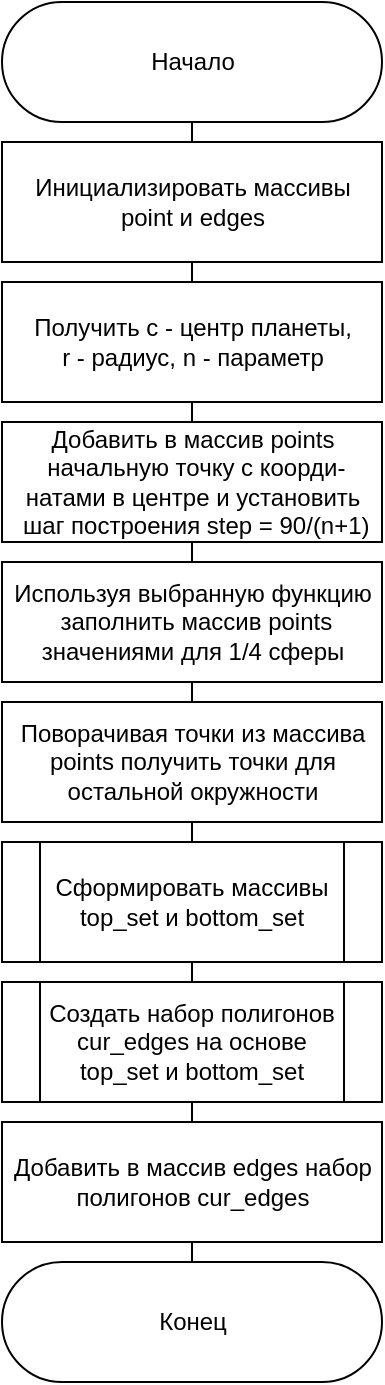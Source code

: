 <mxfile version="20.3.0" type="device"><diagram id="ic-7tsL27hPFkEpflNzU" name="Страница 1"><mxGraphModel dx="1351" dy="839" grid="1" gridSize="10" guides="1" tooltips="1" connect="1" arrows="1" fold="1" page="1" pageScale="1" pageWidth="827" pageHeight="1169" math="0" shadow="0"><root><mxCell id="0"/><mxCell id="1" parent="0"/><mxCell id="uicQXTGF-FQhzPvcu4-W-1" style="edgeStyle=orthogonalEdgeStyle;rounded=0;orthogonalLoop=1;jettySize=auto;html=1;exitX=0.5;exitY=0.5;exitDx=0;exitDy=30;exitPerimeter=0;entryX=0.5;entryY=0;entryDx=0;entryDy=0;endArrow=none;endFill=0;" parent="1" source="uicQXTGF-FQhzPvcu4-W-2" target="uicQXTGF-FQhzPvcu4-W-3" edge="1"><mxGeometry relative="1" as="geometry"/></mxCell><mxCell id="uicQXTGF-FQhzPvcu4-W-2" value="Начало" style="html=1;dashed=0;whitespace=wrap;shape=mxgraph.dfd.start" parent="1" vertex="1"><mxGeometry x="263" y="30" width="190" height="60" as="geometry"/></mxCell><mxCell id="uicQXTGF-FQhzPvcu4-W-3" value="Инициализировать массивы&lt;br&gt;point и edges" style="html=1;dashed=0;whitespace=wrap;" parent="1" vertex="1"><mxGeometry x="263" y="100" width="190" height="60" as="geometry"/></mxCell><mxCell id="uicQXTGF-FQhzPvcu4-W-4" style="edgeStyle=orthogonalEdgeStyle;rounded=0;orthogonalLoop=1;jettySize=auto;html=1;exitX=0.5;exitY=0;exitDx=0;exitDy=0;exitPerimeter=0;entryX=0.5;entryY=1;entryDx=0;entryDy=0;endArrow=none;endFill=0;" parent="1" target="uicQXTGF-FQhzPvcu4-W-3" edge="1"><mxGeometry relative="1" as="geometry"><mxPoint x="358" y="170" as="sourcePoint"/></mxGeometry></mxCell><mxCell id="uicQXTGF-FQhzPvcu4-W-16" value="Получить с - центр планеты, &lt;br&gt;r - радиус, n - параметр" style="html=1;dashed=0;whitespace=wrap;" parent="1" vertex="1"><mxGeometry x="263" y="170" width="190" height="60" as="geometry"/></mxCell><mxCell id="uicQXTGF-FQhzPvcu4-W-17" style="edgeStyle=orthogonalEdgeStyle;rounded=0;orthogonalLoop=1;jettySize=auto;html=1;exitX=0.5;exitY=0;exitDx=0;exitDy=0;entryX=0.5;entryY=1;entryDx=0;entryDy=0;endArrow=none;endFill=0;" parent="1" source="uicQXTGF-FQhzPvcu4-W-18" target="uicQXTGF-FQhzPvcu4-W-16" edge="1"><mxGeometry relative="1" as="geometry"/></mxCell><mxCell id="uicQXTGF-FQhzPvcu4-W-18" value="Добавить в массив points&lt;br&gt;&amp;nbsp;начальную&amp;nbsp;точку с коорди-&lt;br&gt;натами в центре и установить&lt;br&gt;&amp;nbsp;шаг построения step = 90/(n+1)" style="html=1;dashed=0;whitespace=wrap;" parent="1" vertex="1"><mxGeometry x="263" y="240" width="190" height="60" as="geometry"/></mxCell><mxCell id="zlpbQdaE_3tQemAaZMI7-1" style="edgeStyle=orthogonalEdgeStyle;rounded=0;orthogonalLoop=1;jettySize=auto;html=1;exitX=0.5;exitY=0;exitDx=0;exitDy=0;entryX=0.5;entryY=1;entryDx=0;entryDy=0;endArrow=none;endFill=0;" edge="1" parent="1" source="uicQXTGF-FQhzPvcu4-W-20" target="uicQXTGF-FQhzPvcu4-W-18"><mxGeometry relative="1" as="geometry"/></mxCell><mxCell id="uicQXTGF-FQhzPvcu4-W-20" value="Используя выбранную&amp;nbsp;функцию&lt;br&gt;&amp;nbsp;заполнить массив points&lt;br&gt;значениями для 1/4 сферы" style="html=1;dashed=0;whitespace=wrap;" parent="1" vertex="1"><mxGeometry x="263" y="310" width="190" height="60" as="geometry"/></mxCell><mxCell id="zlpbQdaE_3tQemAaZMI7-7" style="edgeStyle=orthogonalEdgeStyle;rounded=0;orthogonalLoop=1;jettySize=auto;html=1;exitX=0.5;exitY=0.5;exitDx=0;exitDy=-30;exitPerimeter=0;entryX=0.5;entryY=1;entryDx=0;entryDy=0;endArrow=none;endFill=0;" edge="1" parent="1" source="uicQXTGF-FQhzPvcu4-W-26" target="uicQXTGF-FQhzPvcu4-W-58"><mxGeometry relative="1" as="geometry"/></mxCell><mxCell id="uicQXTGF-FQhzPvcu4-W-26" value="Конец" style="html=1;dashed=0;whitespace=wrap;shape=mxgraph.dfd.start" parent="1" vertex="1"><mxGeometry x="263" y="660" width="190" height="60" as="geometry"/></mxCell><mxCell id="zlpbQdaE_3tQemAaZMI7-4" style="edgeStyle=orthogonalEdgeStyle;rounded=0;orthogonalLoop=1;jettySize=auto;html=1;exitX=0.5;exitY=0;exitDx=0;exitDy=0;entryX=0.5;entryY=1;entryDx=0;entryDy=0;endArrow=none;endFill=0;" edge="1" parent="1" source="uicQXTGF-FQhzPvcu4-W-54" target="zlpbQdaE_3tQemAaZMI7-2"><mxGeometry relative="1" as="geometry"/></mxCell><mxCell id="zlpbQdaE_3tQemAaZMI7-5" style="edgeStyle=orthogonalEdgeStyle;rounded=0;orthogonalLoop=1;jettySize=auto;html=1;exitX=0.5;exitY=1;exitDx=0;exitDy=0;entryX=0.5;entryY=0;entryDx=0;entryDy=0;endArrow=none;endFill=0;" edge="1" parent="1" source="uicQXTGF-FQhzPvcu4-W-54" target="uicQXTGF-FQhzPvcu4-W-57"><mxGeometry relative="1" as="geometry"/></mxCell><mxCell id="uicQXTGF-FQhzPvcu4-W-54" value="Сформировать массивы&lt;br&gt;top_set и bottom_set" style="shape=process;whiteSpace=wrap;html=1;backgroundOutline=1;" parent="1" vertex="1"><mxGeometry x="263" y="450" width="190" height="60" as="geometry"/></mxCell><mxCell id="uicQXTGF-FQhzPvcu4-W-57" value="Создать набор полигонов&lt;br&gt;cur_edges на основе&lt;br&gt;top_set и bottom_set" style="shape=process;whiteSpace=wrap;html=1;backgroundOutline=1;" parent="1" vertex="1"><mxGeometry x="263" y="520" width="190" height="60" as="geometry"/></mxCell><mxCell id="zlpbQdaE_3tQemAaZMI7-6" style="edgeStyle=orthogonalEdgeStyle;rounded=0;orthogonalLoop=1;jettySize=auto;html=1;exitX=0.5;exitY=0;exitDx=0;exitDy=0;entryX=0.5;entryY=1;entryDx=0;entryDy=0;endArrow=none;endFill=0;" edge="1" parent="1" source="uicQXTGF-FQhzPvcu4-W-58" target="uicQXTGF-FQhzPvcu4-W-57"><mxGeometry relative="1" as="geometry"/></mxCell><mxCell id="uicQXTGF-FQhzPvcu4-W-58" value="Добавить в массив edges набор&lt;br&gt;полигонов cur_edges" style="html=1;dashed=0;whitespace=wrap;" parent="1" vertex="1"><mxGeometry x="263" y="590" width="190" height="60" as="geometry"/></mxCell><mxCell id="zlpbQdaE_3tQemAaZMI7-3" style="edgeStyle=orthogonalEdgeStyle;rounded=0;orthogonalLoop=1;jettySize=auto;html=1;exitX=0.5;exitY=0;exitDx=0;exitDy=0;entryX=0.5;entryY=1;entryDx=0;entryDy=0;endArrow=none;endFill=0;" edge="1" parent="1" source="zlpbQdaE_3tQemAaZMI7-2" target="uicQXTGF-FQhzPvcu4-W-20"><mxGeometry relative="1" as="geometry"/></mxCell><mxCell id="zlpbQdaE_3tQemAaZMI7-2" value="Поворачивая точки из массива&lt;br&gt;points получить точки для&lt;br&gt;остальной окружности" style="html=1;dashed=0;whitespace=wrap;" vertex="1" parent="1"><mxGeometry x="263" y="380" width="190" height="60" as="geometry"/></mxCell></root></mxGraphModel></diagram></mxfile>